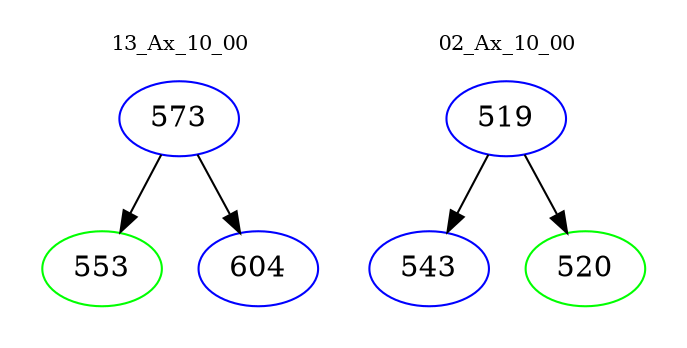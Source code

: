 digraph{
subgraph cluster_0 {
color = white
label = "13_Ax_10_00";
fontsize=10;
T0_573 [label="573", color="blue"]
T0_573 -> T0_553 [color="black"]
T0_553 [label="553", color="green"]
T0_573 -> T0_604 [color="black"]
T0_604 [label="604", color="blue"]
}
subgraph cluster_1 {
color = white
label = "02_Ax_10_00";
fontsize=10;
T1_519 [label="519", color="blue"]
T1_519 -> T1_543 [color="black"]
T1_543 [label="543", color="blue"]
T1_519 -> T1_520 [color="black"]
T1_520 [label="520", color="green"]
}
}
